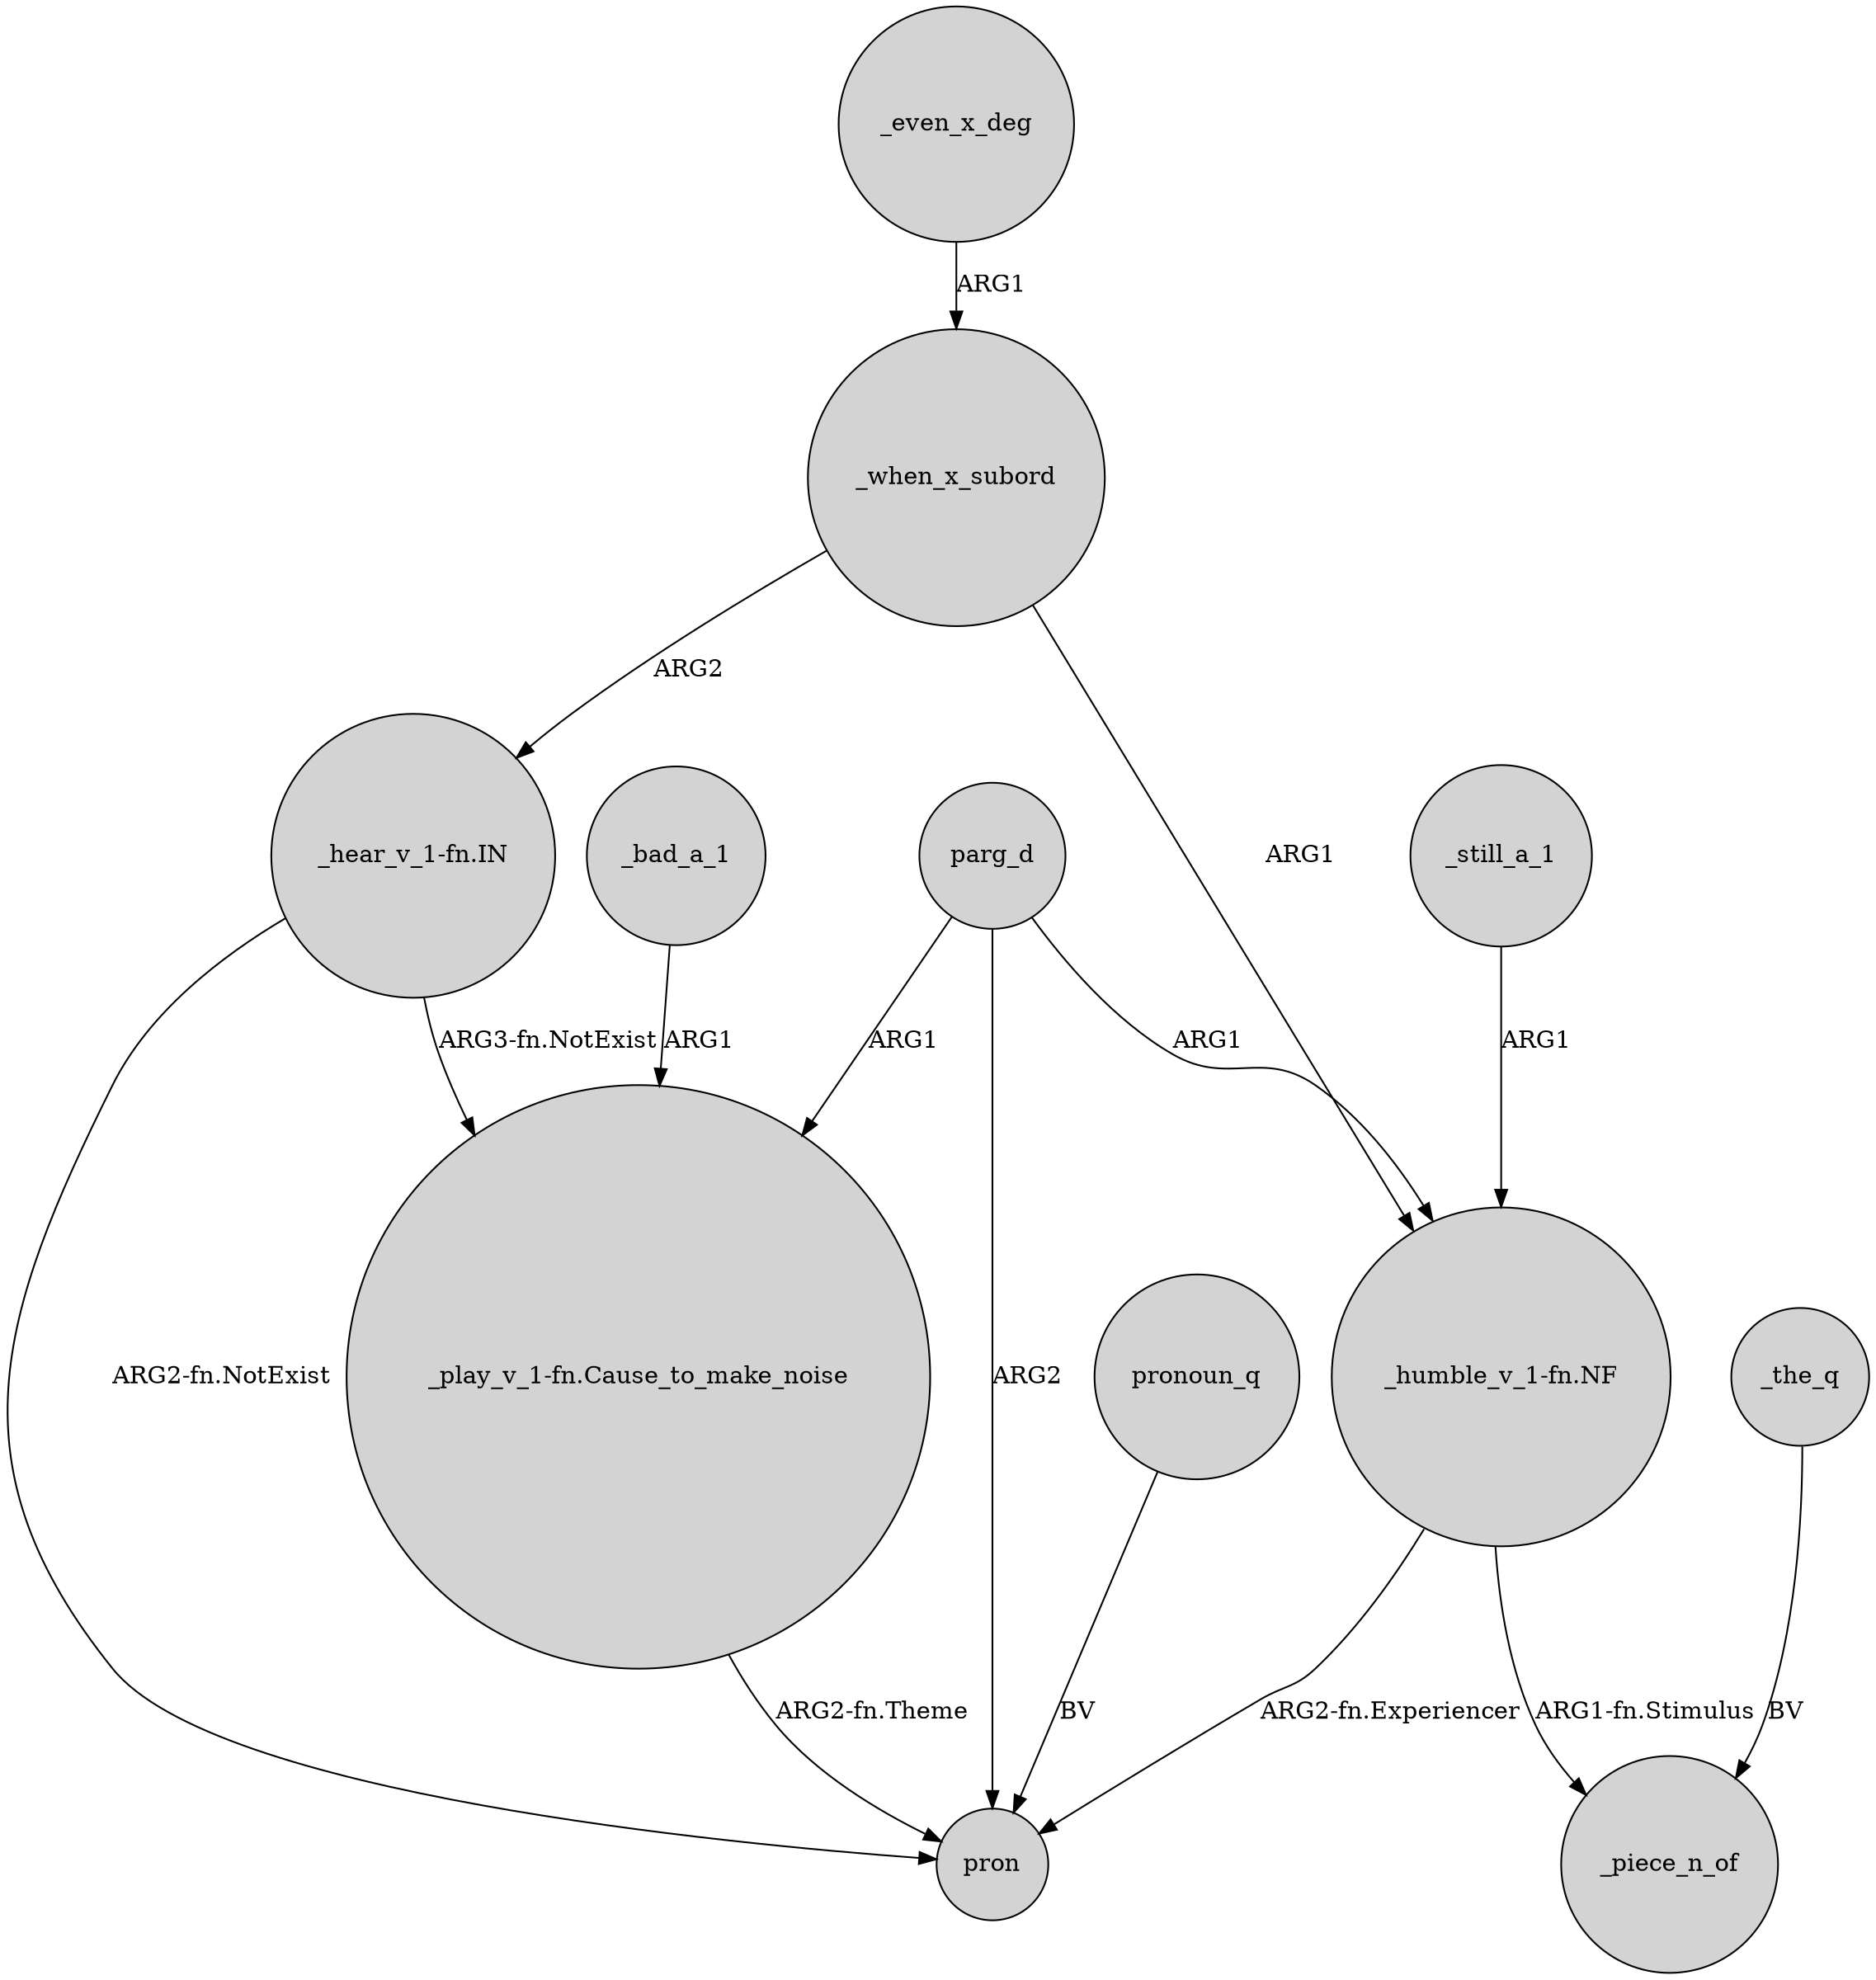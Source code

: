 digraph {
	node [shape=circle style=filled]
	"_humble_v_1-fn.NF" -> pron [label="ARG2-fn.Experiencer"]
	parg_d -> "_humble_v_1-fn.NF" [label=ARG1]
	"_play_v_1-fn.Cause_to_make_noise" -> pron [label="ARG2-fn.Theme"]
	parg_d -> "_play_v_1-fn.Cause_to_make_noise" [label=ARG1]
	_even_x_deg -> _when_x_subord [label=ARG1]
	"_humble_v_1-fn.NF" -> _piece_n_of [label="ARG1-fn.Stimulus"]
	_the_q -> _piece_n_of [label=BV]
	_still_a_1 -> "_humble_v_1-fn.NF" [label=ARG1]
	_when_x_subord -> "_hear_v_1-fn.IN" [label=ARG2]
	_when_x_subord -> "_humble_v_1-fn.NF" [label=ARG1]
	parg_d -> pron [label=ARG2]
	"_hear_v_1-fn.IN" -> pron [label="ARG2-fn.NotExist"]
	_bad_a_1 -> "_play_v_1-fn.Cause_to_make_noise" [label=ARG1]
	"_hear_v_1-fn.IN" -> "_play_v_1-fn.Cause_to_make_noise" [label="ARG3-fn.NotExist"]
	pronoun_q -> pron [label=BV]
}
